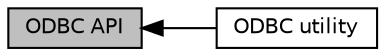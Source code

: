 digraph "ODBC API"
{
  edge [fontname="Helvetica",fontsize="10",labelfontname="Helvetica",labelfontsize="10"];
  node [fontname="Helvetica",fontsize="10",shape=box];
  rankdir=LR;
  Node1 [label="ODBC API",height=0.2,width=0.4,color="black", fillcolor="grey75", style="filled", fontcolor="black",tooltip="Functions callable by ODBC client programs."];
  Node2 [label="ODBC utility",height=0.2,width=0.4,color="black", fillcolor="white", style="filled",URL="$a00557.html",tooltip="Functions called within ODBC driver."];
  Node1->Node2 [shape=plaintext, dir="back", style="solid"];
}
